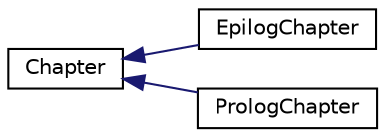 digraph "Graphical Class Hierarchy"
{
 // INTERACTIVE_SVG=YES
  edge [fontname="Helvetica",fontsize="10",labelfontname="Helvetica",labelfontsize="10"];
  node [fontname="Helvetica",fontsize="10",shape=record];
  rankdir="LR";
  Node1 [label="Chapter",height=0.2,width=0.4,color="black", fillcolor="white", style="filled",URL="$d0/d8d/class_action_rpg_kit_1_1_story_1_1_chapter.xhtml",tooltip="A step in the progression of the story."];
  Node1 -> Node2 [dir="back",color="midnightblue",fontsize="10",style="solid",fontname="Helvetica"];
  Node2 [label="EpilogChapter",height=0.2,width=0.4,color="black", fillcolor="white", style="filled",URL="$d2/d12/class_action_rpg_kit_1_1_tests_1_1_story_1_1_epilog_chapter.xhtml"];
  Node1 -> Node3 [dir="back",color="midnightblue",fontsize="10",style="solid",fontname="Helvetica"];
  Node3 [label="PrologChapter",height=0.2,width=0.4,color="black", fillcolor="white", style="filled",URL="$d5/d4f/class_action_rpg_kit_1_1_tests_1_1_story_1_1_prolog_chapter.xhtml"];
}
